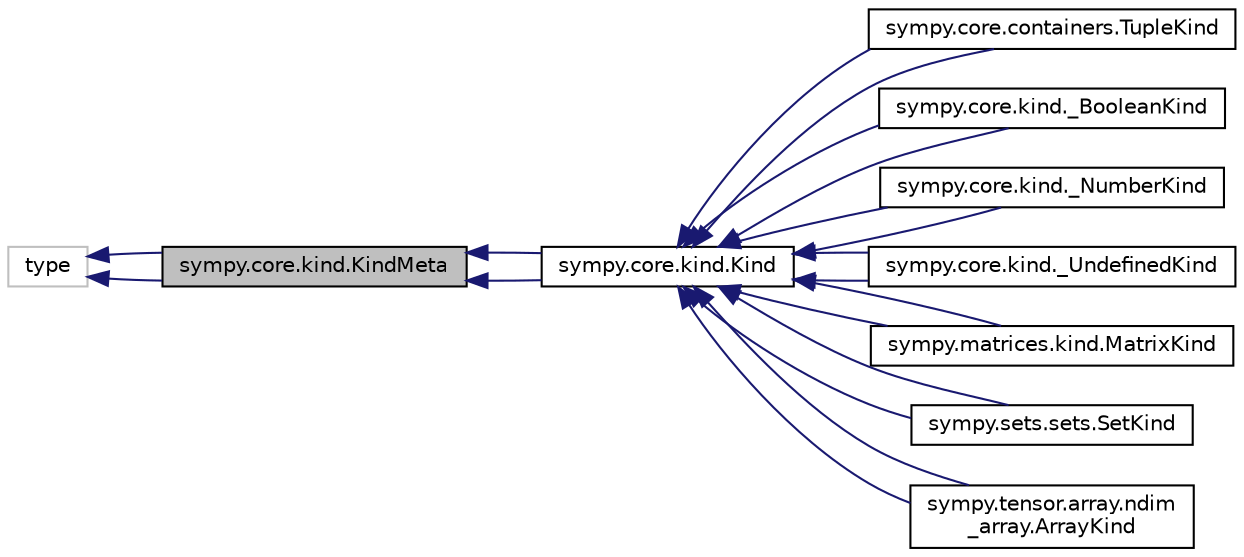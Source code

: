 digraph "sympy.core.kind.KindMeta"
{
 // LATEX_PDF_SIZE
  edge [fontname="Helvetica",fontsize="10",labelfontname="Helvetica",labelfontsize="10"];
  node [fontname="Helvetica",fontsize="10",shape=record];
  rankdir="LR";
  Node1 [label="sympy.core.kind.KindMeta",height=0.2,width=0.4,color="black", fillcolor="grey75", style="filled", fontcolor="black",tooltip=" "];
  Node2 -> Node1 [dir="back",color="midnightblue",fontsize="10",style="solid",fontname="Helvetica"];
  Node2 [label="type",height=0.2,width=0.4,color="grey75", fillcolor="white", style="filled",tooltip=" "];
  Node2 -> Node1 [dir="back",color="midnightblue",fontsize="10",style="solid",fontname="Helvetica"];
  Node1 -> Node3 [dir="back",color="midnightblue",fontsize="10",style="solid",fontname="Helvetica"];
  Node3 [label="sympy.core.kind.Kind",height=0.2,width=0.4,color="black", fillcolor="white", style="filled",URL="$classsympy_1_1core_1_1kind_1_1Kind.html",tooltip=" "];
  Node3 -> Node4 [dir="back",color="midnightblue",fontsize="10",style="solid",fontname="Helvetica"];
  Node4 [label="sympy.core.containers.TupleKind",height=0.2,width=0.4,color="black", fillcolor="white", style="filled",URL="$classsympy_1_1core_1_1containers_1_1TupleKind.html",tooltip=" "];
  Node3 -> Node4 [dir="back",color="midnightblue",fontsize="10",style="solid",fontname="Helvetica"];
  Node3 -> Node5 [dir="back",color="midnightblue",fontsize="10",style="solid",fontname="Helvetica"];
  Node5 [label="sympy.core.kind._BooleanKind",height=0.2,width=0.4,color="black", fillcolor="white", style="filled",URL="$classsympy_1_1core_1_1kind_1_1__BooleanKind.html",tooltip=" "];
  Node3 -> Node5 [dir="back",color="midnightblue",fontsize="10",style="solid",fontname="Helvetica"];
  Node3 -> Node6 [dir="back",color="midnightblue",fontsize="10",style="solid",fontname="Helvetica"];
  Node6 [label="sympy.core.kind._NumberKind",height=0.2,width=0.4,color="black", fillcolor="white", style="filled",URL="$classsympy_1_1core_1_1kind_1_1__NumberKind.html",tooltip=" "];
  Node3 -> Node6 [dir="back",color="midnightblue",fontsize="10",style="solid",fontname="Helvetica"];
  Node3 -> Node7 [dir="back",color="midnightblue",fontsize="10",style="solid",fontname="Helvetica"];
  Node7 [label="sympy.core.kind._UndefinedKind",height=0.2,width=0.4,color="black", fillcolor="white", style="filled",URL="$classsympy_1_1core_1_1kind_1_1__UndefinedKind.html",tooltip=" "];
  Node3 -> Node7 [dir="back",color="midnightblue",fontsize="10",style="solid",fontname="Helvetica"];
  Node3 -> Node8 [dir="back",color="midnightblue",fontsize="10",style="solid",fontname="Helvetica"];
  Node8 [label="sympy.matrices.kind.MatrixKind",height=0.2,width=0.4,color="black", fillcolor="white", style="filled",URL="$classsympy_1_1matrices_1_1kind_1_1MatrixKind.html",tooltip=" "];
  Node3 -> Node8 [dir="back",color="midnightblue",fontsize="10",style="solid",fontname="Helvetica"];
  Node3 -> Node9 [dir="back",color="midnightblue",fontsize="10",style="solid",fontname="Helvetica"];
  Node9 [label="sympy.sets.sets.SetKind",height=0.2,width=0.4,color="black", fillcolor="white", style="filled",URL="$classsympy_1_1sets_1_1sets_1_1SetKind.html",tooltip=" "];
  Node3 -> Node9 [dir="back",color="midnightblue",fontsize="10",style="solid",fontname="Helvetica"];
  Node3 -> Node10 [dir="back",color="midnightblue",fontsize="10",style="solid",fontname="Helvetica"];
  Node10 [label="sympy.tensor.array.ndim\l_array.ArrayKind",height=0.2,width=0.4,color="black", fillcolor="white", style="filled",URL="$classsympy_1_1tensor_1_1array_1_1ndim__array_1_1ArrayKind.html",tooltip=" "];
  Node3 -> Node10 [dir="back",color="midnightblue",fontsize="10",style="solid",fontname="Helvetica"];
  Node1 -> Node3 [dir="back",color="midnightblue",fontsize="10",style="solid",fontname="Helvetica"];
}
